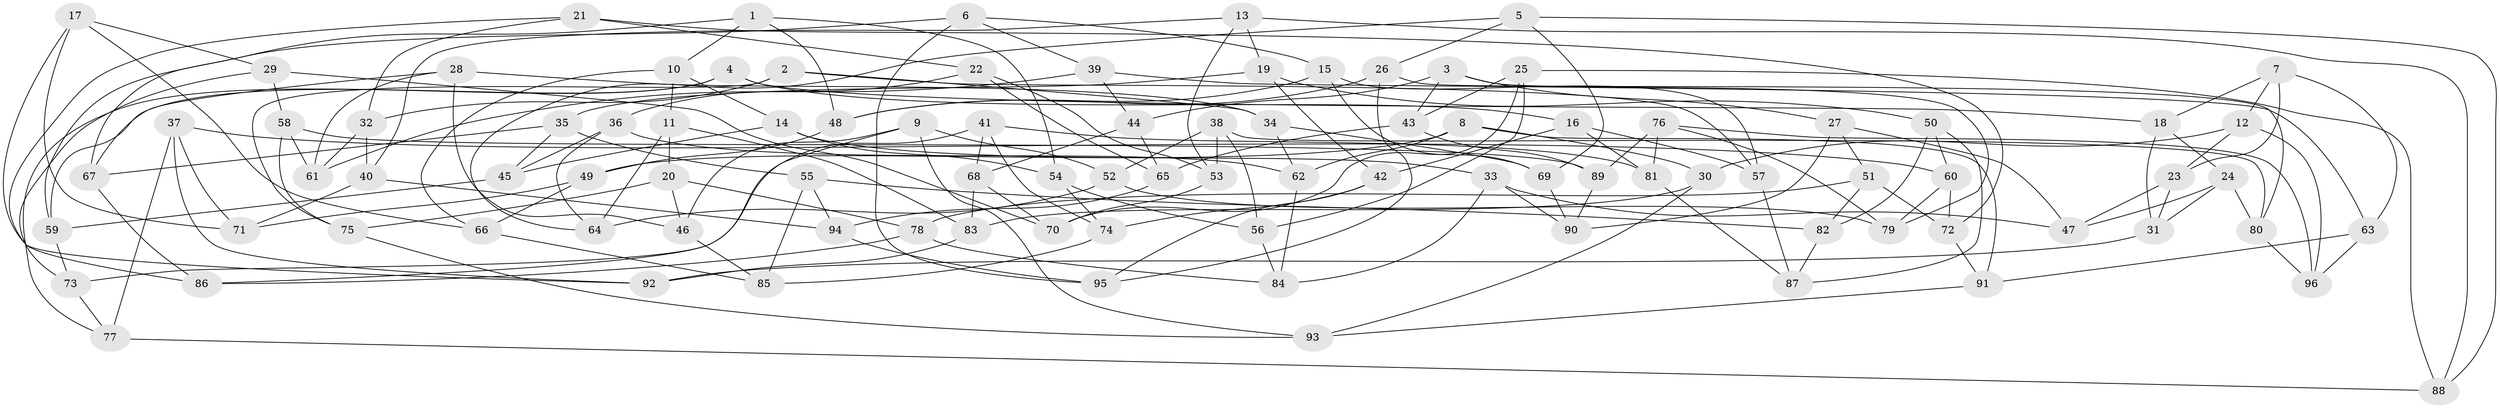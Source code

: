 // coarse degree distribution, {6: 0.5344827586206896, 5: 0.1206896551724138, 4: 0.3275862068965517, 3: 0.017241379310344827}
// Generated by graph-tools (version 1.1) at 2025/42/03/06/25 10:42:24]
// undirected, 96 vertices, 192 edges
graph export_dot {
graph [start="1"]
  node [color=gray90,style=filled];
  1;
  2;
  3;
  4;
  5;
  6;
  7;
  8;
  9;
  10;
  11;
  12;
  13;
  14;
  15;
  16;
  17;
  18;
  19;
  20;
  21;
  22;
  23;
  24;
  25;
  26;
  27;
  28;
  29;
  30;
  31;
  32;
  33;
  34;
  35;
  36;
  37;
  38;
  39;
  40;
  41;
  42;
  43;
  44;
  45;
  46;
  47;
  48;
  49;
  50;
  51;
  52;
  53;
  54;
  55;
  56;
  57;
  58;
  59;
  60;
  61;
  62;
  63;
  64;
  65;
  66;
  67;
  68;
  69;
  70;
  71;
  72;
  73;
  74;
  75;
  76;
  77;
  78;
  79;
  80;
  81;
  82;
  83;
  84;
  85;
  86;
  87;
  88;
  89;
  90;
  91;
  92;
  93;
  94;
  95;
  96;
  1 -- 54;
  1 -- 67;
  1 -- 10;
  1 -- 48;
  2 -- 32;
  2 -- 34;
  2 -- 57;
  2 -- 75;
  3 -- 44;
  3 -- 79;
  3 -- 43;
  3 -- 27;
  4 -- 77;
  4 -- 16;
  4 -- 59;
  4 -- 18;
  5 -- 26;
  5 -- 88;
  5 -- 64;
  5 -- 69;
  6 -- 15;
  6 -- 95;
  6 -- 59;
  6 -- 39;
  7 -- 12;
  7 -- 18;
  7 -- 23;
  7 -- 63;
  8 -- 62;
  8 -- 49;
  8 -- 30;
  8 -- 91;
  9 -- 46;
  9 -- 86;
  9 -- 52;
  9 -- 93;
  10 -- 66;
  10 -- 14;
  10 -- 11;
  11 -- 20;
  11 -- 83;
  11 -- 64;
  12 -- 23;
  12 -- 30;
  12 -- 96;
  13 -- 53;
  13 -- 40;
  13 -- 19;
  13 -- 88;
  14 -- 33;
  14 -- 54;
  14 -- 45;
  15 -- 48;
  15 -- 69;
  15 -- 57;
  16 -- 42;
  16 -- 81;
  16 -- 57;
  17 -- 66;
  17 -- 92;
  17 -- 29;
  17 -- 71;
  18 -- 24;
  18 -- 31;
  19 -- 35;
  19 -- 42;
  19 -- 50;
  20 -- 78;
  20 -- 46;
  20 -- 75;
  21 -- 86;
  21 -- 32;
  21 -- 22;
  21 -- 72;
  22 -- 36;
  22 -- 53;
  22 -- 65;
  23 -- 47;
  23 -- 31;
  24 -- 31;
  24 -- 80;
  24 -- 47;
  25 -- 43;
  25 -- 88;
  25 -- 56;
  25 -- 70;
  26 -- 48;
  26 -- 80;
  26 -- 95;
  27 -- 51;
  27 -- 47;
  27 -- 90;
  28 -- 67;
  28 -- 61;
  28 -- 46;
  28 -- 34;
  29 -- 73;
  29 -- 70;
  29 -- 58;
  30 -- 93;
  30 -- 83;
  31 -- 92;
  32 -- 40;
  32 -- 61;
  33 -- 84;
  33 -- 90;
  33 -- 47;
  34 -- 69;
  34 -- 62;
  35 -- 45;
  35 -- 67;
  35 -- 55;
  36 -- 45;
  36 -- 64;
  36 -- 62;
  37 -- 92;
  37 -- 71;
  37 -- 60;
  37 -- 77;
  38 -- 80;
  38 -- 56;
  38 -- 52;
  38 -- 53;
  39 -- 61;
  39 -- 44;
  39 -- 63;
  40 -- 94;
  40 -- 71;
  41 -- 81;
  41 -- 74;
  41 -- 73;
  41 -- 68;
  42 -- 95;
  42 -- 74;
  43 -- 65;
  43 -- 89;
  44 -- 65;
  44 -- 68;
  45 -- 59;
  46 -- 85;
  48 -- 49;
  49 -- 66;
  49 -- 71;
  50 -- 60;
  50 -- 87;
  50 -- 82;
  51 -- 78;
  51 -- 72;
  51 -- 82;
  52 -- 79;
  52 -- 64;
  53 -- 70;
  54 -- 74;
  54 -- 56;
  55 -- 85;
  55 -- 94;
  55 -- 82;
  56 -- 84;
  57 -- 87;
  58 -- 61;
  58 -- 75;
  58 -- 89;
  59 -- 73;
  60 -- 72;
  60 -- 79;
  62 -- 84;
  63 -- 96;
  63 -- 91;
  65 -- 94;
  66 -- 85;
  67 -- 86;
  68 -- 70;
  68 -- 83;
  69 -- 90;
  72 -- 91;
  73 -- 77;
  74 -- 85;
  75 -- 93;
  76 -- 79;
  76 -- 89;
  76 -- 81;
  76 -- 96;
  77 -- 88;
  78 -- 84;
  78 -- 86;
  80 -- 96;
  81 -- 87;
  82 -- 87;
  83 -- 92;
  89 -- 90;
  91 -- 93;
  94 -- 95;
}
